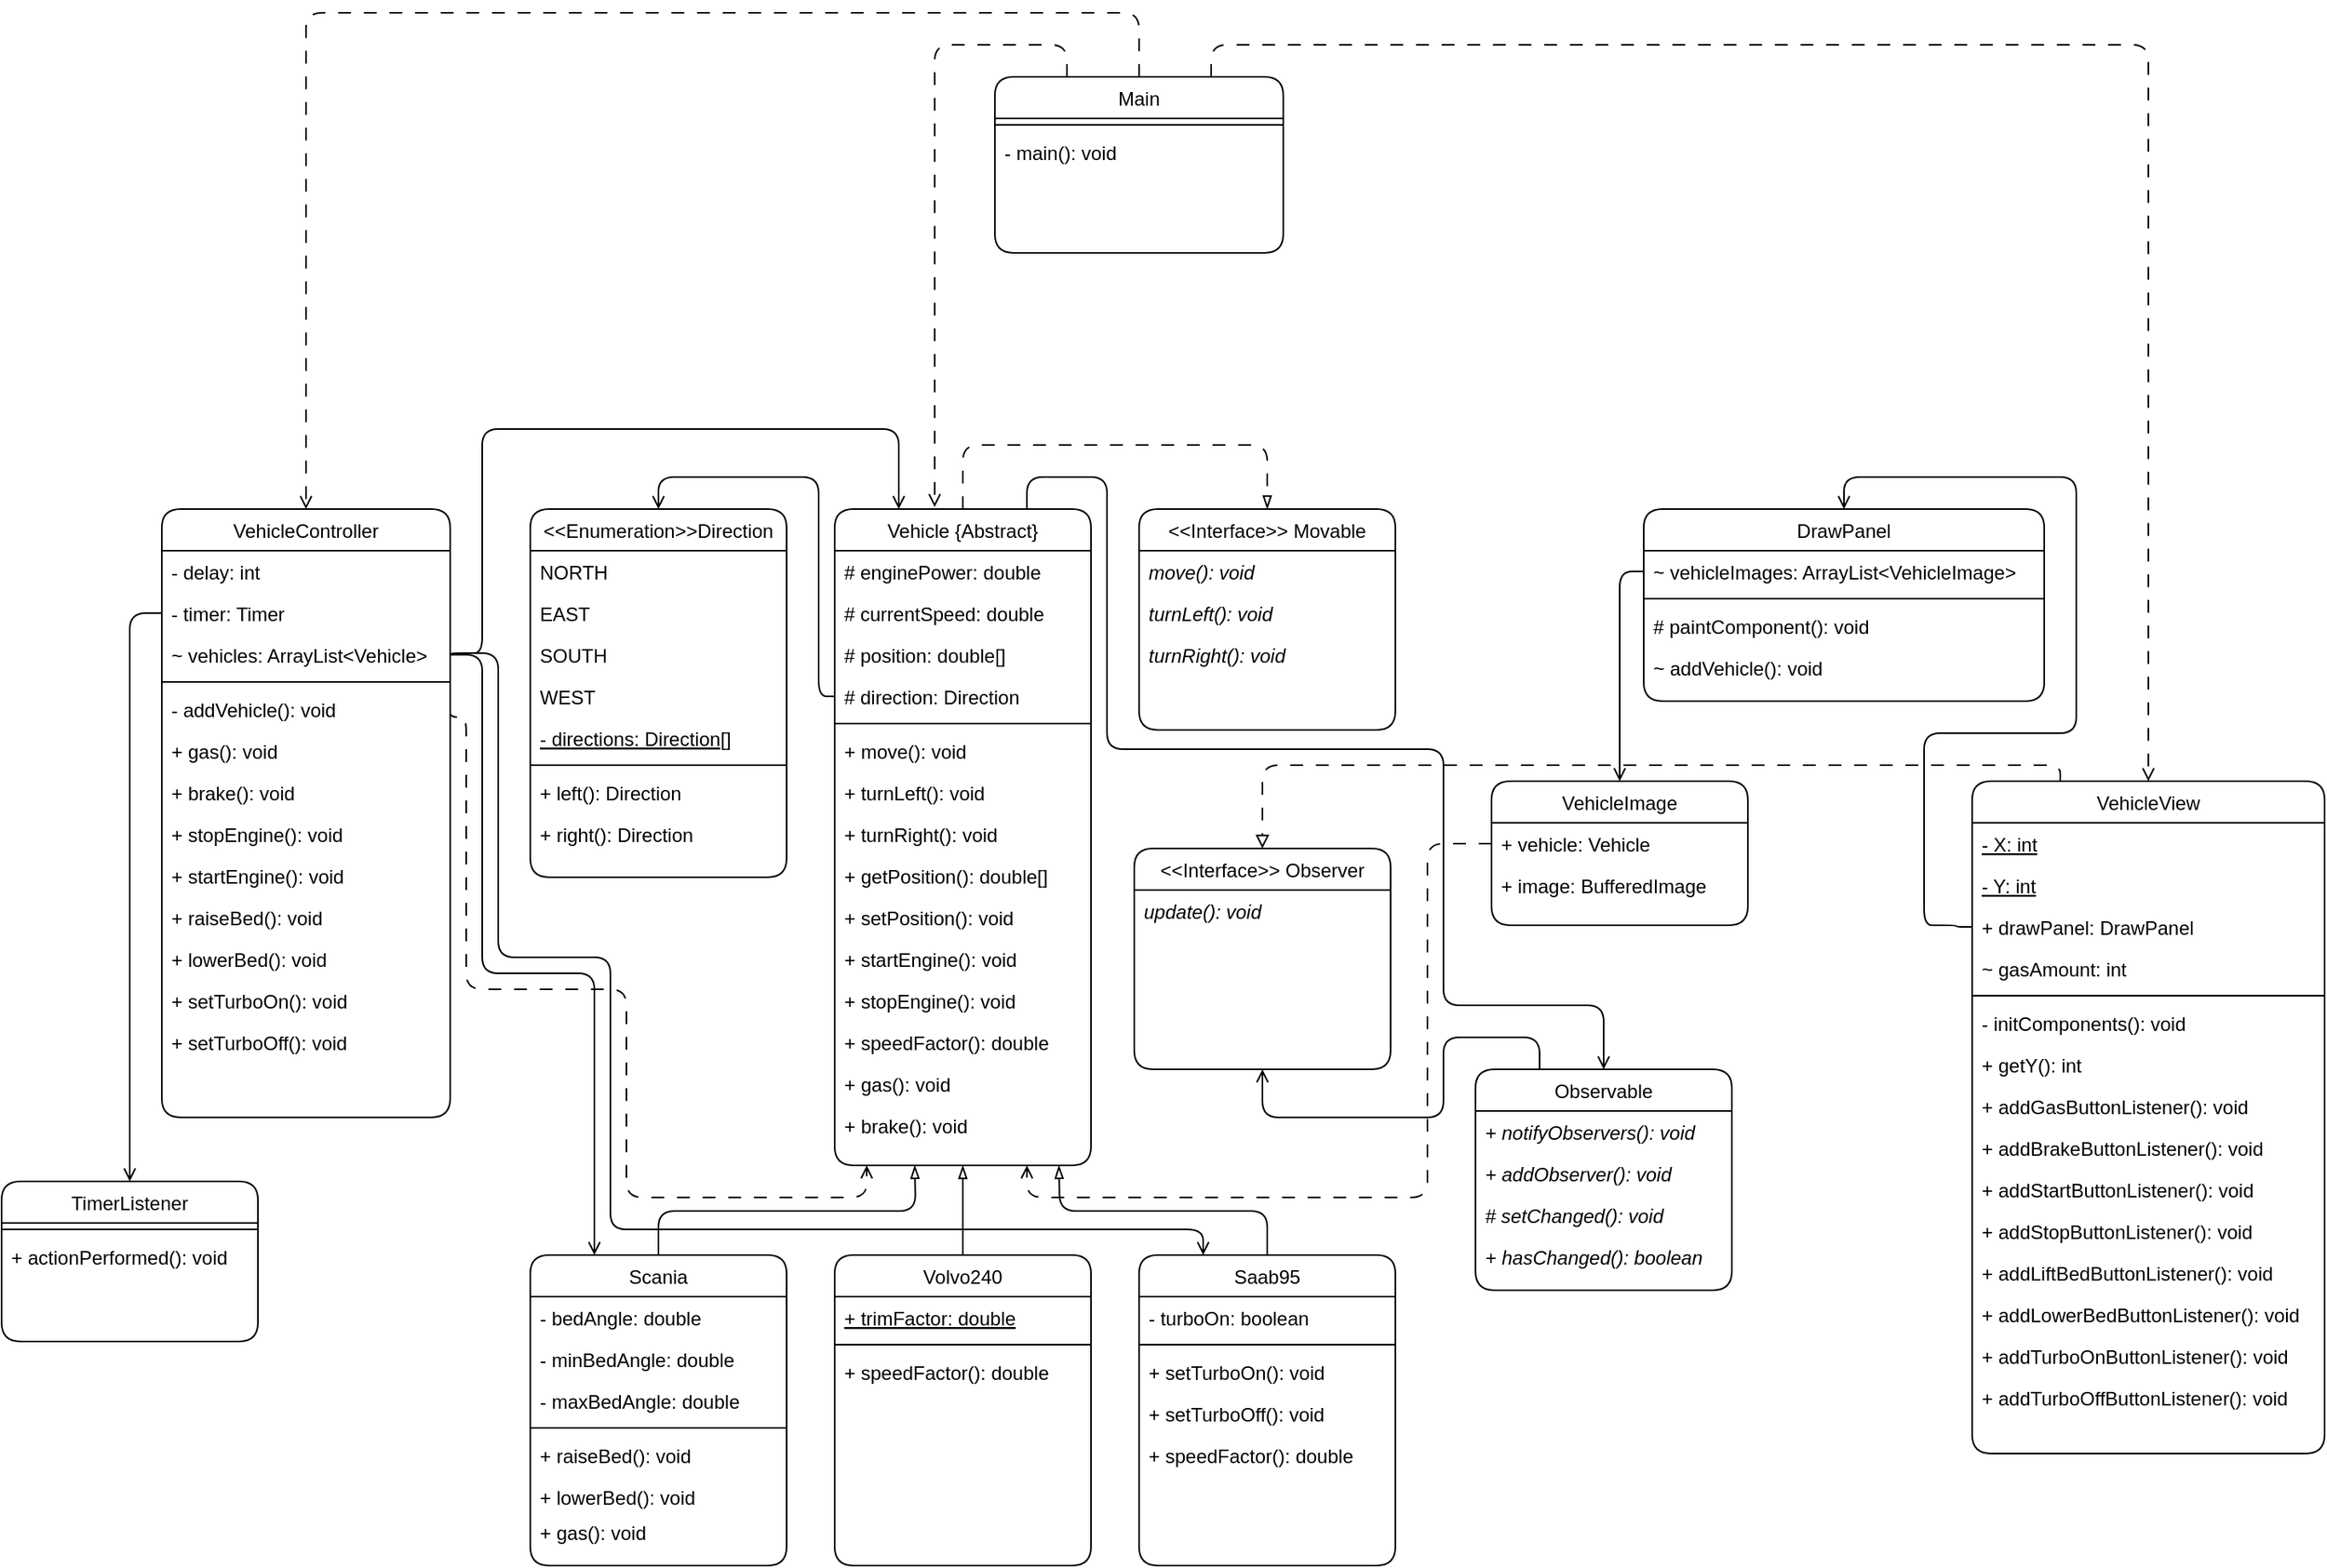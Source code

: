 <mxfile version="22.1.5" type="device">
  <diagram id="C5RBs43oDa-KdzZeNtuy" name="Page-1">
    <mxGraphModel dx="2261" dy="1941" grid="1" gridSize="10" guides="1" tooltips="1" connect="1" arrows="1" fold="1" page="1" pageScale="1" pageWidth="827" pageHeight="1169" math="0" shadow="0">
      <root>
        <mxCell id="WIyWlLk6GJQsqaUBKTNV-0" />
        <mxCell id="WIyWlLk6GJQsqaUBKTNV-1" parent="WIyWlLk6GJQsqaUBKTNV-0" />
        <mxCell id="zkfFHV4jXpPFQw0GAbJ--0" value="VehicleController" style="swimlane;fontStyle=0;align=center;verticalAlign=top;childLayout=stackLayout;horizontal=1;startSize=26;horizontalStack=0;resizeParent=1;resizeLast=0;collapsible=1;marginBottom=0;rounded=1;shadow=0;strokeWidth=1;" parent="WIyWlLk6GJQsqaUBKTNV-1" vertex="1">
          <mxGeometry x="60" y="50" width="180" height="380" as="geometry">
            <mxRectangle x="230" y="140" width="160" height="26" as="alternateBounds" />
          </mxGeometry>
        </mxCell>
        <mxCell id="zkfFHV4jXpPFQw0GAbJ--1" value="- delay: int" style="text;align=left;verticalAlign=top;spacingLeft=4;spacingRight=4;overflow=hidden;rotatable=0;points=[[0,0.5],[1,0.5]];portConstraint=eastwest;rounded=1;" parent="zkfFHV4jXpPFQw0GAbJ--0" vertex="1">
          <mxGeometry y="26" width="180" height="26" as="geometry" />
        </mxCell>
        <mxCell id="zkfFHV4jXpPFQw0GAbJ--2" value="- timer: Timer" style="text;align=left;verticalAlign=top;spacingLeft=4;spacingRight=4;overflow=hidden;rotatable=0;points=[[0,0.5],[1,0.5]];portConstraint=eastwest;rounded=1;shadow=0;html=0;" parent="zkfFHV4jXpPFQw0GAbJ--0" vertex="1">
          <mxGeometry y="52" width="180" height="26" as="geometry" />
        </mxCell>
        <mxCell id="zkfFHV4jXpPFQw0GAbJ--5" value="~ vehicles: ArrayList&lt;Vehicle&gt;" style="text;align=left;verticalAlign=top;spacingLeft=4;spacingRight=4;overflow=hidden;rotatable=0;points=[[0,0.5],[1,0.5]];portConstraint=eastwest;rounded=1;" parent="zkfFHV4jXpPFQw0GAbJ--0" vertex="1">
          <mxGeometry y="78" width="180" height="26" as="geometry" />
        </mxCell>
        <mxCell id="zkfFHV4jXpPFQw0GAbJ--4" value="" style="line;html=1;strokeWidth=1;align=left;verticalAlign=middle;spacingTop=-1;spacingLeft=3;spacingRight=3;rotatable=0;labelPosition=right;points=[];portConstraint=eastwest;rounded=1;" parent="zkfFHV4jXpPFQw0GAbJ--0" vertex="1">
          <mxGeometry y="104" width="180" height="8" as="geometry" />
        </mxCell>
        <mxCell id="K7RUj47zv616FprnL4MH-32" value="- addVehicle(): void" style="text;align=left;verticalAlign=top;spacingLeft=4;spacingRight=4;overflow=hidden;rotatable=0;points=[[0,0.5],[1,0.5]];portConstraint=eastwest;rounded=1;" parent="zkfFHV4jXpPFQw0GAbJ--0" vertex="1">
          <mxGeometry y="112" width="180" height="26" as="geometry" />
        </mxCell>
        <mxCell id="K7RUj47zv616FprnL4MH-34" value="+ gas(): void" style="text;align=left;verticalAlign=top;spacingLeft=4;spacingRight=4;overflow=hidden;rotatable=0;points=[[0,0.5],[1,0.5]];portConstraint=eastwest;rounded=1;" parent="zkfFHV4jXpPFQw0GAbJ--0" vertex="1">
          <mxGeometry y="138" width="180" height="26" as="geometry" />
        </mxCell>
        <mxCell id="K7RUj47zv616FprnL4MH-46" value="+ brake(): void" style="text;align=left;verticalAlign=top;spacingLeft=4;spacingRight=4;overflow=hidden;rotatable=0;points=[[0,0.5],[1,0.5]];portConstraint=eastwest;rounded=1;" parent="zkfFHV4jXpPFQw0GAbJ--0" vertex="1">
          <mxGeometry y="164" width="180" height="26" as="geometry" />
        </mxCell>
        <mxCell id="K7RUj47zv616FprnL4MH-47" value="+ stopEngine(): void" style="text;align=left;verticalAlign=top;spacingLeft=4;spacingRight=4;overflow=hidden;rotatable=0;points=[[0,0.5],[1,0.5]];portConstraint=eastwest;rounded=1;" parent="zkfFHV4jXpPFQw0GAbJ--0" vertex="1">
          <mxGeometry y="190" width="180" height="26" as="geometry" />
        </mxCell>
        <mxCell id="K7RUj47zv616FprnL4MH-48" value="+ startEngine(): void" style="text;align=left;verticalAlign=top;spacingLeft=4;spacingRight=4;overflow=hidden;rotatable=0;points=[[0,0.5],[1,0.5]];portConstraint=eastwest;rounded=1;" parent="zkfFHV4jXpPFQw0GAbJ--0" vertex="1">
          <mxGeometry y="216" width="180" height="26" as="geometry" />
        </mxCell>
        <mxCell id="K7RUj47zv616FprnL4MH-49" value="+ raiseBed(): void" style="text;align=left;verticalAlign=top;spacingLeft=4;spacingRight=4;overflow=hidden;rotatable=0;points=[[0,0.5],[1,0.5]];portConstraint=eastwest;rounded=1;" parent="zkfFHV4jXpPFQw0GAbJ--0" vertex="1">
          <mxGeometry y="242" width="180" height="26" as="geometry" />
        </mxCell>
        <mxCell id="K7RUj47zv616FprnL4MH-50" value="+ lowerBed(): void" style="text;align=left;verticalAlign=top;spacingLeft=4;spacingRight=4;overflow=hidden;rotatable=0;points=[[0,0.5],[1,0.5]];portConstraint=eastwest;rounded=1;" parent="zkfFHV4jXpPFQw0GAbJ--0" vertex="1">
          <mxGeometry y="268" width="180" height="26" as="geometry" />
        </mxCell>
        <mxCell id="K7RUj47zv616FprnL4MH-51" value="+ setTurboOn(): void" style="text;align=left;verticalAlign=top;spacingLeft=4;spacingRight=4;overflow=hidden;rotatable=0;points=[[0,0.5],[1,0.5]];portConstraint=eastwest;rounded=1;" parent="zkfFHV4jXpPFQw0GAbJ--0" vertex="1">
          <mxGeometry y="294" width="180" height="26" as="geometry" />
        </mxCell>
        <mxCell id="K7RUj47zv616FprnL4MH-52" value="+ setTurboOff(): void" style="text;align=left;verticalAlign=top;spacingLeft=4;spacingRight=4;overflow=hidden;rotatable=0;points=[[0,0.5],[1,0.5]];portConstraint=eastwest;rounded=1;" parent="zkfFHV4jXpPFQw0GAbJ--0" vertex="1">
          <mxGeometry y="320" width="180" height="26" as="geometry" />
        </mxCell>
        <mxCell id="K7RUj47zv616FprnL4MH-131" style="edgeStyle=orthogonalEdgeStyle;rounded=1;orthogonalLoop=1;jettySize=auto;html=1;exitX=0.5;exitY=0;exitDx=0;exitDy=0;endArrow=blockThin;endFill=0;" parent="WIyWlLk6GJQsqaUBKTNV-1" source="zkfFHV4jXpPFQw0GAbJ--6" edge="1">
          <mxGeometry relative="1" as="geometry">
            <mxPoint x="620" y="460" as="targetPoint" />
          </mxGeometry>
        </mxCell>
        <mxCell id="zkfFHV4jXpPFQw0GAbJ--6" value="Saab95" style="swimlane;fontStyle=0;align=center;verticalAlign=top;childLayout=stackLayout;horizontal=1;startSize=26;horizontalStack=0;resizeParent=1;resizeLast=0;collapsible=1;marginBottom=0;rounded=1;shadow=0;strokeWidth=1;" parent="WIyWlLk6GJQsqaUBKTNV-1" vertex="1">
          <mxGeometry x="670" y="516" width="160" height="194" as="geometry">
            <mxRectangle x="130" y="380" width="160" height="26" as="alternateBounds" />
          </mxGeometry>
        </mxCell>
        <mxCell id="zkfFHV4jXpPFQw0GAbJ--7" value="- turboOn: boolean" style="text;align=left;verticalAlign=top;spacingLeft=4;spacingRight=4;overflow=hidden;rotatable=0;points=[[0,0.5],[1,0.5]];portConstraint=eastwest;rounded=1;" parent="zkfFHV4jXpPFQw0GAbJ--6" vertex="1">
          <mxGeometry y="26" width="160" height="26" as="geometry" />
        </mxCell>
        <mxCell id="zkfFHV4jXpPFQw0GAbJ--9" value="" style="line;html=1;strokeWidth=1;align=left;verticalAlign=middle;spacingTop=-1;spacingLeft=3;spacingRight=3;rotatable=0;labelPosition=right;points=[];portConstraint=eastwest;rounded=1;" parent="zkfFHV4jXpPFQw0GAbJ--6" vertex="1">
          <mxGeometry y="52" width="160" height="8" as="geometry" />
        </mxCell>
        <mxCell id="K7RUj47zv616FprnL4MH-100" value="+ setTurboOn(): void" style="text;align=left;verticalAlign=top;spacingLeft=4;spacingRight=4;overflow=hidden;rotatable=0;points=[[0,0.5],[1,0.5]];portConstraint=eastwest;rounded=1;" parent="zkfFHV4jXpPFQw0GAbJ--6" vertex="1">
          <mxGeometry y="60" width="160" height="26" as="geometry" />
        </mxCell>
        <mxCell id="K7RUj47zv616FprnL4MH-101" value="+ setTurboOff(): void" style="text;align=left;verticalAlign=top;spacingLeft=4;spacingRight=4;overflow=hidden;rotatable=0;points=[[0,0.5],[1,0.5]];portConstraint=eastwest;rounded=1;" parent="zkfFHV4jXpPFQw0GAbJ--6" vertex="1">
          <mxGeometry y="86" width="160" height="26" as="geometry" />
        </mxCell>
        <mxCell id="K7RUj47zv616FprnL4MH-103" value="+ speedFactor(): double" style="text;align=left;verticalAlign=top;spacingLeft=4;spacingRight=4;overflow=hidden;rotatable=0;points=[[0,0.5],[1,0.5]];portConstraint=eastwest;rounded=1;" parent="zkfFHV4jXpPFQw0GAbJ--6" vertex="1">
          <mxGeometry y="112" width="160" height="26" as="geometry" />
        </mxCell>
        <mxCell id="um-QcEoOeRWgQ5Tjjj92-38" style="edgeStyle=orthogonalEdgeStyle;rounded=1;orthogonalLoop=1;jettySize=auto;html=1;exitX=0.25;exitY=0;exitDx=0;exitDy=0;entryX=0.5;entryY=0;entryDx=0;entryDy=0;endArrow=block;endFill=0;dashed=1;dashPattern=8 8;" parent="WIyWlLk6GJQsqaUBKTNV-1" source="zkfFHV4jXpPFQw0GAbJ--13" target="um-QcEoOeRWgQ5Tjjj92-31" edge="1">
          <mxGeometry relative="1" as="geometry">
            <Array as="points">
              <mxPoint x="747" y="210" />
            </Array>
          </mxGeometry>
        </mxCell>
        <mxCell id="zkfFHV4jXpPFQw0GAbJ--13" value="VehicleView" style="swimlane;fontStyle=0;align=center;verticalAlign=top;childLayout=stackLayout;horizontal=1;startSize=26;horizontalStack=0;resizeParent=1;resizeLast=0;collapsible=1;marginBottom=0;rounded=1;shadow=0;strokeWidth=1;" parent="WIyWlLk6GJQsqaUBKTNV-1" vertex="1">
          <mxGeometry x="1190" y="220" width="220" height="420" as="geometry">
            <mxRectangle x="340" y="380" width="170" height="26" as="alternateBounds" />
          </mxGeometry>
        </mxCell>
        <mxCell id="zkfFHV4jXpPFQw0GAbJ--14" value="- X: int" style="text;align=left;verticalAlign=top;spacingLeft=4;spacingRight=4;overflow=hidden;rotatable=0;points=[[0,0.5],[1,0.5]];portConstraint=eastwest;fontStyle=4;rounded=1;" parent="zkfFHV4jXpPFQw0GAbJ--13" vertex="1">
          <mxGeometry y="26" width="220" height="26" as="geometry" />
        </mxCell>
        <mxCell id="K7RUj47zv616FprnL4MH-107" value="- Y: int" style="text;align=left;verticalAlign=top;spacingLeft=4;spacingRight=4;overflow=hidden;rotatable=0;points=[[0,0.5],[1,0.5]];portConstraint=eastwest;fontStyle=4;rounded=1;" parent="zkfFHV4jXpPFQw0GAbJ--13" vertex="1">
          <mxGeometry y="52" width="220" height="26" as="geometry" />
        </mxCell>
        <mxCell id="K7RUj47zv616FprnL4MH-110" value="+ drawPanel: DrawPanel" style="text;align=left;verticalAlign=top;spacingLeft=4;spacingRight=4;overflow=hidden;rotatable=0;points=[[0,0.5],[1,0.5]];portConstraint=eastwest;fontStyle=0;rounded=1;" parent="zkfFHV4jXpPFQw0GAbJ--13" vertex="1">
          <mxGeometry y="78" width="220" height="26" as="geometry" />
        </mxCell>
        <mxCell id="K7RUj47zv616FprnL4MH-114" value="~ gasAmount: int" style="text;align=left;verticalAlign=top;spacingLeft=4;spacingRight=4;overflow=hidden;rotatable=0;points=[[0,0.5],[1,0.5]];portConstraint=eastwest;fontStyle=0;rounded=1;" parent="zkfFHV4jXpPFQw0GAbJ--13" vertex="1">
          <mxGeometry y="104" width="220" height="26" as="geometry" />
        </mxCell>
        <mxCell id="zkfFHV4jXpPFQw0GAbJ--15" value="" style="line;html=1;strokeWidth=1;align=left;verticalAlign=middle;spacingTop=-1;spacingLeft=3;spacingRight=3;rotatable=0;labelPosition=right;points=[];portConstraint=eastwest;rounded=1;" parent="zkfFHV4jXpPFQw0GAbJ--13" vertex="1">
          <mxGeometry y="130" width="220" height="8" as="geometry" />
        </mxCell>
        <mxCell id="K7RUj47zv616FprnL4MH-115" value="- initComponents(): void" style="text;align=left;verticalAlign=top;spacingLeft=4;spacingRight=4;overflow=hidden;rotatable=0;points=[[0,0.5],[1,0.5]];portConstraint=eastwest;fontStyle=0;rounded=1;" parent="zkfFHV4jXpPFQw0GAbJ--13" vertex="1">
          <mxGeometry y="138" width="220" height="26" as="geometry" />
        </mxCell>
        <mxCell id="K7RUj47zv616FprnL4MH-124" value="+ getY(): int" style="text;align=left;verticalAlign=top;spacingLeft=4;spacingRight=4;overflow=hidden;rotatable=0;points=[[0,0.5],[1,0.5]];portConstraint=eastwest;fontStyle=0;rounded=1;" parent="zkfFHV4jXpPFQw0GAbJ--13" vertex="1">
          <mxGeometry y="164" width="220" height="26" as="geometry" />
        </mxCell>
        <mxCell id="um-QcEoOeRWgQ5Tjjj92-18" value="+ addGasButtonListener(): void" style="text;align=left;verticalAlign=top;spacingLeft=4;spacingRight=4;overflow=hidden;rotatable=0;points=[[0,0.5],[1,0.5]];portConstraint=eastwest;fontStyle=0;rounded=1;" parent="zkfFHV4jXpPFQw0GAbJ--13" vertex="1">
          <mxGeometry y="190" width="220" height="26" as="geometry" />
        </mxCell>
        <mxCell id="um-QcEoOeRWgQ5Tjjj92-22" value="+ addBrakeButtonListener(): void" style="text;align=left;verticalAlign=top;spacingLeft=4;spacingRight=4;overflow=hidden;rotatable=0;points=[[0,0.5],[1,0.5]];portConstraint=eastwest;fontStyle=0;rounded=1;" parent="zkfFHV4jXpPFQw0GAbJ--13" vertex="1">
          <mxGeometry y="216" width="220" height="26" as="geometry" />
        </mxCell>
        <mxCell id="um-QcEoOeRWgQ5Tjjj92-21" value="+ addStartButtonListener(): void" style="text;align=left;verticalAlign=top;spacingLeft=4;spacingRight=4;overflow=hidden;rotatable=0;points=[[0,0.5],[1,0.5]];portConstraint=eastwest;fontStyle=0;rounded=1;" parent="zkfFHV4jXpPFQw0GAbJ--13" vertex="1">
          <mxGeometry y="242" width="220" height="26" as="geometry" />
        </mxCell>
        <mxCell id="um-QcEoOeRWgQ5Tjjj92-23" value="+ addStopButtonListener(): void" style="text;align=left;verticalAlign=top;spacingLeft=4;spacingRight=4;overflow=hidden;rotatable=0;points=[[0,0.5],[1,0.5]];portConstraint=eastwest;fontStyle=0;rounded=1;" parent="zkfFHV4jXpPFQw0GAbJ--13" vertex="1">
          <mxGeometry y="268" width="220" height="26" as="geometry" />
        </mxCell>
        <mxCell id="um-QcEoOeRWgQ5Tjjj92-24" value="+ addLiftBedButtonListener(): void" style="text;align=left;verticalAlign=top;spacingLeft=4;spacingRight=4;overflow=hidden;rotatable=0;points=[[0,0.5],[1,0.5]];portConstraint=eastwest;fontStyle=0;rounded=1;" parent="zkfFHV4jXpPFQw0GAbJ--13" vertex="1">
          <mxGeometry y="294" width="220" height="26" as="geometry" />
        </mxCell>
        <mxCell id="um-QcEoOeRWgQ5Tjjj92-25" value="+ addLowerBedButtonListener(): void" style="text;align=left;verticalAlign=top;spacingLeft=4;spacingRight=4;overflow=hidden;rotatable=0;points=[[0,0.5],[1,0.5]];portConstraint=eastwest;fontStyle=0;rounded=1;" parent="zkfFHV4jXpPFQw0GAbJ--13" vertex="1">
          <mxGeometry y="320" width="220" height="26" as="geometry" />
        </mxCell>
        <mxCell id="um-QcEoOeRWgQ5Tjjj92-26" value="+ addTurboOnButtonListener(): void" style="text;align=left;verticalAlign=top;spacingLeft=4;spacingRight=4;overflow=hidden;rotatable=0;points=[[0,0.5],[1,0.5]];portConstraint=eastwest;fontStyle=0;rounded=1;" parent="zkfFHV4jXpPFQw0GAbJ--13" vertex="1">
          <mxGeometry y="346" width="220" height="26" as="geometry" />
        </mxCell>
        <mxCell id="um-QcEoOeRWgQ5Tjjj92-27" value="+ addTurboOffButtonListener(): void" style="text;align=left;verticalAlign=top;spacingLeft=4;spacingRight=4;overflow=hidden;rotatable=0;points=[[0,0.5],[1,0.5]];portConstraint=eastwest;fontStyle=0;rounded=1;" parent="zkfFHV4jXpPFQw0GAbJ--13" vertex="1">
          <mxGeometry y="372" width="220" height="26" as="geometry" />
        </mxCell>
        <mxCell id="zkfFHV4jXpPFQw0GAbJ--17" value="DrawPanel" style="swimlane;fontStyle=0;align=center;verticalAlign=top;childLayout=stackLayout;horizontal=1;startSize=26;horizontalStack=0;resizeParent=1;resizeLast=0;collapsible=1;marginBottom=0;rounded=1;shadow=0;strokeWidth=1;" parent="WIyWlLk6GJQsqaUBKTNV-1" vertex="1">
          <mxGeometry x="985" y="50" width="250" height="120" as="geometry">
            <mxRectangle x="550" y="140" width="160" height="26" as="alternateBounds" />
          </mxGeometry>
        </mxCell>
        <mxCell id="zkfFHV4jXpPFQw0GAbJ--18" value="~ vehicleImages: ArrayList&lt;VehicleImage&gt;" style="text;align=left;verticalAlign=top;spacingLeft=4;spacingRight=4;overflow=hidden;rotatable=0;points=[[0,0.5],[1,0.5]];portConstraint=eastwest;rounded=1;" parent="zkfFHV4jXpPFQw0GAbJ--17" vertex="1">
          <mxGeometry y="26" width="250" height="26" as="geometry" />
        </mxCell>
        <mxCell id="zkfFHV4jXpPFQw0GAbJ--23" value="" style="line;html=1;strokeWidth=1;align=left;verticalAlign=middle;spacingTop=-1;spacingLeft=3;spacingRight=3;rotatable=0;labelPosition=right;points=[];portConstraint=eastwest;rounded=1;" parent="zkfFHV4jXpPFQw0GAbJ--17" vertex="1">
          <mxGeometry y="52" width="250" height="8" as="geometry" />
        </mxCell>
        <mxCell id="zkfFHV4jXpPFQw0GAbJ--24" value="# paintComponent(): void" style="text;align=left;verticalAlign=top;spacingLeft=4;spacingRight=4;overflow=hidden;rotatable=0;points=[[0,0.5],[1,0.5]];portConstraint=eastwest;rounded=1;" parent="zkfFHV4jXpPFQw0GAbJ--17" vertex="1">
          <mxGeometry y="60" width="250" height="26" as="geometry" />
        </mxCell>
        <mxCell id="K7RUj47zv616FprnL4MH-105" value="~ addVehicle(): void" style="text;align=left;verticalAlign=top;spacingLeft=4;spacingRight=4;overflow=hidden;rotatable=0;points=[[0,0.5],[1,0.5]];portConstraint=eastwest;rounded=1;" parent="zkfFHV4jXpPFQw0GAbJ--17" vertex="1">
          <mxGeometry y="86" width="250" height="26" as="geometry" />
        </mxCell>
        <mxCell id="K7RUj47zv616FprnL4MH-0" value="VehicleImage" style="swimlane;fontStyle=0;align=center;verticalAlign=top;childLayout=stackLayout;horizontal=1;startSize=26;horizontalStack=0;resizeParent=1;resizeLast=0;collapsible=1;marginBottom=0;rounded=1;shadow=0;strokeWidth=1;" parent="WIyWlLk6GJQsqaUBKTNV-1" vertex="1">
          <mxGeometry x="890" y="220" width="160" height="90" as="geometry">
            <mxRectangle x="130" y="380" width="160" height="26" as="alternateBounds" />
          </mxGeometry>
        </mxCell>
        <mxCell id="K7RUj47zv616FprnL4MH-1" value="+ vehicle: Vehicle" style="text;align=left;verticalAlign=top;spacingLeft=4;spacingRight=4;overflow=hidden;rotatable=0;points=[[0,0.5],[1,0.5]];portConstraint=eastwest;rounded=1;" parent="K7RUj47zv616FprnL4MH-0" vertex="1">
          <mxGeometry y="26" width="160" height="26" as="geometry" />
        </mxCell>
        <mxCell id="K7RUj47zv616FprnL4MH-2" value="+ image: BufferedImage" style="text;align=left;verticalAlign=top;spacingLeft=4;spacingRight=4;overflow=hidden;rotatable=0;points=[[0,0.5],[1,0.5]];portConstraint=eastwest;rounded=1;shadow=0;html=0;" parent="K7RUj47zv616FprnL4MH-0" vertex="1">
          <mxGeometry y="52" width="160" height="26" as="geometry" />
        </mxCell>
        <mxCell id="K7RUj47zv616FprnL4MH-130" style="edgeStyle=orthogonalEdgeStyle;rounded=1;orthogonalLoop=1;jettySize=auto;html=1;exitX=0.5;exitY=0;exitDx=0;exitDy=0;endArrow=blockThin;endFill=0;" parent="WIyWlLk6GJQsqaUBKTNV-1" source="K7RUj47zv616FprnL4MH-6" edge="1">
          <mxGeometry relative="1" as="geometry">
            <mxPoint x="530" y="460" as="targetPoint" />
          </mxGeometry>
        </mxCell>
        <mxCell id="K7RUj47zv616FprnL4MH-6" value="Scania" style="swimlane;fontStyle=0;align=center;verticalAlign=top;childLayout=stackLayout;horizontal=1;startSize=26;horizontalStack=0;resizeParent=1;resizeLast=0;collapsible=1;marginBottom=0;rounded=1;shadow=0;strokeWidth=1;" parent="WIyWlLk6GJQsqaUBKTNV-1" vertex="1">
          <mxGeometry x="290" y="516" width="160" height="194" as="geometry">
            <mxRectangle x="130" y="380" width="160" height="26" as="alternateBounds" />
          </mxGeometry>
        </mxCell>
        <mxCell id="K7RUj47zv616FprnL4MH-8" value="- bedAngle: double" style="text;align=left;verticalAlign=top;spacingLeft=4;spacingRight=4;overflow=hidden;rotatable=0;points=[[0,0.5],[1,0.5]];portConstraint=eastwest;rounded=1;shadow=0;html=0;" parent="K7RUj47zv616FprnL4MH-6" vertex="1">
          <mxGeometry y="26" width="160" height="26" as="geometry" />
        </mxCell>
        <mxCell id="K7RUj47zv616FprnL4MH-94" value="- minBedAngle: double" style="text;align=left;verticalAlign=top;spacingLeft=4;spacingRight=4;overflow=hidden;rotatable=0;points=[[0,0.5],[1,0.5]];portConstraint=eastwest;rounded=1;shadow=0;html=0;" parent="K7RUj47zv616FprnL4MH-6" vertex="1">
          <mxGeometry y="52" width="160" height="26" as="geometry" />
        </mxCell>
        <mxCell id="K7RUj47zv616FprnL4MH-95" value="- maxBedAngle: double" style="text;align=left;verticalAlign=top;spacingLeft=4;spacingRight=4;overflow=hidden;rotatable=0;points=[[0,0.5],[1,0.5]];portConstraint=eastwest;rounded=1;shadow=0;html=0;" parent="K7RUj47zv616FprnL4MH-6" vertex="1">
          <mxGeometry y="78" width="160" height="26" as="geometry" />
        </mxCell>
        <mxCell id="K7RUj47zv616FprnL4MH-9" value="" style="line;html=1;strokeWidth=1;align=left;verticalAlign=middle;spacingTop=-1;spacingLeft=3;spacingRight=3;rotatable=0;labelPosition=right;points=[];portConstraint=eastwest;rounded=1;" parent="K7RUj47zv616FprnL4MH-6" vertex="1">
          <mxGeometry y="104" width="160" height="8" as="geometry" />
        </mxCell>
        <mxCell id="K7RUj47zv616FprnL4MH-11" value="+ raiseBed(): void" style="text;align=left;verticalAlign=top;spacingLeft=4;spacingRight=4;overflow=hidden;rotatable=0;points=[[0,0.5],[1,0.5]];portConstraint=eastwest;rounded=1;" parent="K7RUj47zv616FprnL4MH-6" vertex="1">
          <mxGeometry y="112" width="160" height="26" as="geometry" />
        </mxCell>
        <mxCell id="K7RUj47zv616FprnL4MH-96" value="+ lowerBed(): void" style="text;align=left;verticalAlign=top;spacingLeft=4;spacingRight=4;overflow=hidden;rotatable=0;points=[[0,0.5],[1,0.5]];portConstraint=eastwest;rounded=1;" parent="K7RUj47zv616FprnL4MH-6" vertex="1">
          <mxGeometry y="138" width="160" height="22" as="geometry" />
        </mxCell>
        <mxCell id="K7RUj47zv616FprnL4MH-97" value="+ gas(): void" style="text;align=left;verticalAlign=top;spacingLeft=4;spacingRight=4;overflow=hidden;rotatable=0;points=[[0,0.5],[1,0.5]];portConstraint=eastwest;rounded=1;" parent="K7RUj47zv616FprnL4MH-6" vertex="1">
          <mxGeometry y="160" width="160" height="26" as="geometry" />
        </mxCell>
        <mxCell id="K7RUj47zv616FprnL4MH-129" style="edgeStyle=orthogonalEdgeStyle;rounded=1;orthogonalLoop=1;jettySize=auto;html=1;exitX=0.5;exitY=0;exitDx=0;exitDy=0;entryX=0.5;entryY=1;entryDx=0;entryDy=0;endArrow=blockThin;endFill=0;" parent="WIyWlLk6GJQsqaUBKTNV-1" source="K7RUj47zv616FprnL4MH-12" target="K7RUj47zv616FprnL4MH-24" edge="1">
          <mxGeometry relative="1" as="geometry" />
        </mxCell>
        <mxCell id="K7RUj47zv616FprnL4MH-12" value="Volvo240" style="swimlane;fontStyle=0;align=center;verticalAlign=top;childLayout=stackLayout;horizontal=1;startSize=26;horizontalStack=0;resizeParent=1;resizeLast=0;collapsible=1;marginBottom=0;rounded=1;shadow=0;strokeWidth=1;" parent="WIyWlLk6GJQsqaUBKTNV-1" vertex="1">
          <mxGeometry x="480" y="516" width="160" height="194" as="geometry">
            <mxRectangle x="130" y="380" width="160" height="26" as="alternateBounds" />
          </mxGeometry>
        </mxCell>
        <mxCell id="K7RUj47zv616FprnL4MH-14" value="+ trimFactor: double" style="text;align=left;verticalAlign=top;spacingLeft=4;spacingRight=4;overflow=hidden;rotatable=0;points=[[0,0.5],[1,0.5]];portConstraint=eastwest;rounded=1;shadow=0;html=0;fontStyle=4;" parent="K7RUj47zv616FprnL4MH-12" vertex="1">
          <mxGeometry y="26" width="160" height="26" as="geometry" />
        </mxCell>
        <mxCell id="K7RUj47zv616FprnL4MH-15" value="" style="line;html=1;strokeWidth=1;align=left;verticalAlign=middle;spacingTop=-1;spacingLeft=3;spacingRight=3;rotatable=0;labelPosition=right;points=[];portConstraint=eastwest;rounded=1;" parent="K7RUj47zv616FprnL4MH-12" vertex="1">
          <mxGeometry y="52" width="160" height="8" as="geometry" />
        </mxCell>
        <mxCell id="K7RUj47zv616FprnL4MH-17" value="+ speedFactor(): double" style="text;align=left;verticalAlign=top;spacingLeft=4;spacingRight=4;overflow=hidden;rotatable=0;points=[[0,0.5],[1,0.5]];portConstraint=eastwest;rounded=1;" parent="K7RUj47zv616FprnL4MH-12" vertex="1">
          <mxGeometry y="60" width="160" height="26" as="geometry" />
        </mxCell>
        <mxCell id="K7RUj47zv616FprnL4MH-18" value="&lt;&lt;Interface&gt;&gt; Movable" style="swimlane;fontStyle=0;align=center;verticalAlign=top;childLayout=stackLayout;horizontal=1;startSize=26;horizontalStack=0;resizeParent=1;resizeLast=0;collapsible=1;marginBottom=0;rounded=1;shadow=0;strokeWidth=1;" parent="WIyWlLk6GJQsqaUBKTNV-1" vertex="1">
          <mxGeometry x="670" y="50" width="160" height="138" as="geometry">
            <mxRectangle x="130" y="380" width="160" height="26" as="alternateBounds" />
          </mxGeometry>
        </mxCell>
        <mxCell id="K7RUj47zv616FprnL4MH-56" value="move(): void" style="text;align=left;verticalAlign=top;spacingLeft=4;spacingRight=4;overflow=hidden;rotatable=0;points=[[0,0.5],[1,0.5]];portConstraint=eastwest;fontStyle=2;rounded=1;" parent="K7RUj47zv616FprnL4MH-18" vertex="1">
          <mxGeometry y="26" width="160" height="26" as="geometry" />
        </mxCell>
        <mxCell id="K7RUj47zv616FprnL4MH-57" value="turnLeft(): void" style="text;align=left;verticalAlign=top;spacingLeft=4;spacingRight=4;overflow=hidden;rotatable=0;points=[[0,0.5],[1,0.5]];portConstraint=eastwest;fontStyle=2;rounded=1;" parent="K7RUj47zv616FprnL4MH-18" vertex="1">
          <mxGeometry y="52" width="160" height="26" as="geometry" />
        </mxCell>
        <mxCell id="K7RUj47zv616FprnL4MH-58" value="turnRight(): void" style="text;align=left;verticalAlign=top;spacingLeft=4;spacingRight=4;overflow=hidden;rotatable=0;points=[[0,0.5],[1,0.5]];portConstraint=eastwest;fontStyle=2;rounded=1;" parent="K7RUj47zv616FprnL4MH-18" vertex="1">
          <mxGeometry y="78" width="160" height="26" as="geometry" />
        </mxCell>
        <mxCell id="K7RUj47zv616FprnL4MH-137" style="edgeStyle=orthogonalEdgeStyle;rounded=1;orthogonalLoop=1;jettySize=auto;html=1;exitX=0.5;exitY=0;exitDx=0;exitDy=0;entryX=0.5;entryY=0;entryDx=0;entryDy=0;dashed=1;dashPattern=8 8;endArrow=blockThin;endFill=0;" parent="WIyWlLk6GJQsqaUBKTNV-1" source="K7RUj47zv616FprnL4MH-24" target="K7RUj47zv616FprnL4MH-18" edge="1">
          <mxGeometry relative="1" as="geometry">
            <Array as="points">
              <mxPoint x="560" y="10" />
              <mxPoint x="750" y="10" />
            </Array>
          </mxGeometry>
        </mxCell>
        <mxCell id="um-QcEoOeRWgQ5Tjjj92-35" style="edgeStyle=orthogonalEdgeStyle;rounded=1;orthogonalLoop=1;jettySize=auto;html=1;exitX=0.75;exitY=0;exitDx=0;exitDy=0;entryX=0.5;entryY=0;entryDx=0;entryDy=0;endArrow=open;endFill=0;" parent="WIyWlLk6GJQsqaUBKTNV-1" source="K7RUj47zv616FprnL4MH-24" target="um-QcEoOeRWgQ5Tjjj92-36" edge="1">
          <mxGeometry relative="1" as="geometry">
            <Array as="points">
              <mxPoint x="600" y="30" />
              <mxPoint x="650" y="30" />
              <mxPoint x="650" y="200" />
              <mxPoint x="860" y="200" />
              <mxPoint x="860" y="360" />
              <mxPoint x="960" y="360" />
            </Array>
          </mxGeometry>
        </mxCell>
        <mxCell id="K7RUj47zv616FprnL4MH-24" value="Vehicle {Abstract}" style="swimlane;fontStyle=0;align=center;verticalAlign=top;childLayout=stackLayout;horizontal=1;startSize=26;horizontalStack=0;resizeParent=1;resizeLast=0;collapsible=1;marginBottom=0;rounded=1;shadow=0;strokeWidth=1;" parent="WIyWlLk6GJQsqaUBKTNV-1" vertex="1">
          <mxGeometry x="480" y="50" width="160" height="410" as="geometry">
            <mxRectangle x="130" y="380" width="160" height="26" as="alternateBounds" />
          </mxGeometry>
        </mxCell>
        <mxCell id="K7RUj47zv616FprnL4MH-26" value="# enginePower: double" style="text;align=left;verticalAlign=top;spacingLeft=4;spacingRight=4;overflow=hidden;rotatable=0;points=[[0,0.5],[1,0.5]];portConstraint=eastwest;rounded=1;shadow=0;html=0;" parent="K7RUj47zv616FprnL4MH-24" vertex="1">
          <mxGeometry y="26" width="160" height="26" as="geometry" />
        </mxCell>
        <mxCell id="K7RUj47zv616FprnL4MH-63" value="# currentSpeed: double" style="text;align=left;verticalAlign=top;spacingLeft=4;spacingRight=4;overflow=hidden;rotatable=0;points=[[0,0.5],[1,0.5]];portConstraint=eastwest;rounded=1;shadow=0;html=0;" parent="K7RUj47zv616FprnL4MH-24" vertex="1">
          <mxGeometry y="52" width="160" height="26" as="geometry" />
        </mxCell>
        <mxCell id="K7RUj47zv616FprnL4MH-66" value="# position: double[]" style="text;align=left;verticalAlign=top;spacingLeft=4;spacingRight=4;overflow=hidden;rotatable=0;points=[[0,0.5],[1,0.5]];portConstraint=eastwest;rounded=1;shadow=0;html=0;" parent="K7RUj47zv616FprnL4MH-24" vertex="1">
          <mxGeometry y="78" width="160" height="26" as="geometry" />
        </mxCell>
        <mxCell id="K7RUj47zv616FprnL4MH-67" value="# direction: Direction" style="text;align=left;verticalAlign=top;spacingLeft=4;spacingRight=4;overflow=hidden;rotatable=0;points=[[0,0.5],[1,0.5]];portConstraint=eastwest;rounded=1;shadow=0;html=0;" parent="K7RUj47zv616FprnL4MH-24" vertex="1">
          <mxGeometry y="104" width="160" height="26" as="geometry" />
        </mxCell>
        <mxCell id="K7RUj47zv616FprnL4MH-27" value="" style="line;html=1;strokeWidth=1;align=left;verticalAlign=middle;spacingTop=-1;spacingLeft=3;spacingRight=3;rotatable=0;labelPosition=right;points=[];portConstraint=eastwest;rounded=1;" parent="K7RUj47zv616FprnL4MH-24" vertex="1">
          <mxGeometry y="130" width="160" height="8" as="geometry" />
        </mxCell>
        <mxCell id="K7RUj47zv616FprnL4MH-82" value="+ move(): void" style="text;align=left;verticalAlign=top;spacingLeft=4;spacingRight=4;overflow=hidden;rotatable=0;points=[[0,0.5],[1,0.5]];portConstraint=eastwest;rounded=1;shadow=0;html=0;" parent="K7RUj47zv616FprnL4MH-24" vertex="1">
          <mxGeometry y="138" width="160" height="26" as="geometry" />
        </mxCell>
        <mxCell id="K7RUj47zv616FprnL4MH-84" value="+ turnLeft(): void" style="text;align=left;verticalAlign=top;spacingLeft=4;spacingRight=4;overflow=hidden;rotatable=0;points=[[0,0.5],[1,0.5]];portConstraint=eastwest;rounded=1;shadow=0;html=0;" parent="K7RUj47zv616FprnL4MH-24" vertex="1">
          <mxGeometry y="164" width="160" height="26" as="geometry" />
        </mxCell>
        <mxCell id="K7RUj47zv616FprnL4MH-85" value="+ turnRight(): void" style="text;align=left;verticalAlign=top;spacingLeft=4;spacingRight=4;overflow=hidden;rotatable=0;points=[[0,0.5],[1,0.5]];portConstraint=eastwest;rounded=1;shadow=0;html=0;" parent="K7RUj47zv616FprnL4MH-24" vertex="1">
          <mxGeometry y="190" width="160" height="26" as="geometry" />
        </mxCell>
        <mxCell id="K7RUj47zv616FprnL4MH-86" value="+ getPosition(): double[]" style="text;align=left;verticalAlign=top;spacingLeft=4;spacingRight=4;overflow=hidden;rotatable=0;points=[[0,0.5],[1,0.5]];portConstraint=eastwest;rounded=1;shadow=0;html=0;" parent="K7RUj47zv616FprnL4MH-24" vertex="1">
          <mxGeometry y="216" width="160" height="26" as="geometry" />
        </mxCell>
        <mxCell id="K7RUj47zv616FprnL4MH-87" value="+ setPosition(): void" style="text;align=left;verticalAlign=top;spacingLeft=4;spacingRight=4;overflow=hidden;rotatable=0;points=[[0,0.5],[1,0.5]];portConstraint=eastwest;rounded=1;shadow=0;html=0;" parent="K7RUj47zv616FprnL4MH-24" vertex="1">
          <mxGeometry y="242" width="160" height="26" as="geometry" />
        </mxCell>
        <mxCell id="K7RUj47zv616FprnL4MH-88" value="+ startEngine(): void" style="text;align=left;verticalAlign=top;spacingLeft=4;spacingRight=4;overflow=hidden;rotatable=0;points=[[0,0.5],[1,0.5]];portConstraint=eastwest;rounded=1;shadow=0;html=0;" parent="K7RUj47zv616FprnL4MH-24" vertex="1">
          <mxGeometry y="268" width="160" height="26" as="geometry" />
        </mxCell>
        <mxCell id="K7RUj47zv616FprnL4MH-89" value="+ stopEngine(): void" style="text;align=left;verticalAlign=top;spacingLeft=4;spacingRight=4;overflow=hidden;rotatable=0;points=[[0,0.5],[1,0.5]];portConstraint=eastwest;rounded=1;shadow=0;html=0;" parent="K7RUj47zv616FprnL4MH-24" vertex="1">
          <mxGeometry y="294" width="160" height="26" as="geometry" />
        </mxCell>
        <mxCell id="K7RUj47zv616FprnL4MH-90" value="+ speedFactor(): double" style="text;align=left;verticalAlign=top;spacingLeft=4;spacingRight=4;overflow=hidden;rotatable=0;points=[[0,0.5],[1,0.5]];portConstraint=eastwest;rounded=1;shadow=0;html=0;" parent="K7RUj47zv616FprnL4MH-24" vertex="1">
          <mxGeometry y="320" width="160" height="26" as="geometry" />
        </mxCell>
        <mxCell id="K7RUj47zv616FprnL4MH-91" value="+ gas(): void" style="text;align=left;verticalAlign=top;spacingLeft=4;spacingRight=4;overflow=hidden;rotatable=0;points=[[0,0.5],[1,0.5]];portConstraint=eastwest;rounded=1;shadow=0;html=0;" parent="K7RUj47zv616FprnL4MH-24" vertex="1">
          <mxGeometry y="346" width="160" height="26" as="geometry" />
        </mxCell>
        <mxCell id="K7RUj47zv616FprnL4MH-92" value="+ brake(): void" style="text;align=left;verticalAlign=top;spacingLeft=4;spacingRight=4;overflow=hidden;rotatable=0;points=[[0,0.5],[1,0.5]];portConstraint=eastwest;rounded=1;shadow=0;html=0;" parent="K7RUj47zv616FprnL4MH-24" vertex="1">
          <mxGeometry y="372" width="160" height="26" as="geometry" />
        </mxCell>
        <mxCell id="K7RUj47zv616FprnL4MH-43" value="TimerListener" style="swimlane;fontStyle=0;align=center;verticalAlign=top;childLayout=stackLayout;horizontal=1;startSize=26;horizontalStack=0;resizeParent=1;resizeLast=0;collapsible=1;marginBottom=0;rounded=1;shadow=0;strokeWidth=1;" parent="WIyWlLk6GJQsqaUBKTNV-1" vertex="1">
          <mxGeometry x="-40" y="470" width="160" height="100" as="geometry">
            <mxRectangle x="230" y="140" width="160" height="26" as="alternateBounds" />
          </mxGeometry>
        </mxCell>
        <mxCell id="K7RUj47zv616FprnL4MH-44" value="" style="line;html=1;strokeWidth=1;align=left;verticalAlign=middle;spacingTop=-1;spacingLeft=3;spacingRight=3;rotatable=0;labelPosition=right;points=[];portConstraint=eastwest;rounded=1;" parent="K7RUj47zv616FprnL4MH-43" vertex="1">
          <mxGeometry y="26" width="160" height="8" as="geometry" />
        </mxCell>
        <mxCell id="K7RUj47zv616FprnL4MH-45" value="+ actionPerformed(): void" style="text;align=left;verticalAlign=top;spacingLeft=4;spacingRight=4;overflow=hidden;rotatable=0;points=[[0,0.5],[1,0.5]];portConstraint=eastwest;rounded=1;" parent="K7RUj47zv616FprnL4MH-43" vertex="1">
          <mxGeometry y="34" width="160" height="26" as="geometry" />
        </mxCell>
        <mxCell id="K7RUj47zv616FprnL4MH-68" value="&lt;&lt;Enumeration&gt;&gt;Direction" style="swimlane;fontStyle=0;align=center;verticalAlign=top;childLayout=stackLayout;horizontal=1;startSize=26;horizontalStack=0;resizeParent=1;resizeLast=0;collapsible=1;marginBottom=0;rounded=1;shadow=0;strokeWidth=1;" parent="WIyWlLk6GJQsqaUBKTNV-1" vertex="1">
          <mxGeometry x="290" y="50" width="160" height="230" as="geometry">
            <mxRectangle x="130" y="380" width="160" height="26" as="alternateBounds" />
          </mxGeometry>
        </mxCell>
        <mxCell id="K7RUj47zv616FprnL4MH-69" value="NORTH" style="text;align=left;verticalAlign=top;spacingLeft=4;spacingRight=4;overflow=hidden;rotatable=0;points=[[0,0.5],[1,0.5]];portConstraint=eastwest;rounded=1;" parent="K7RUj47zv616FprnL4MH-68" vertex="1">
          <mxGeometry y="26" width="160" height="26" as="geometry" />
        </mxCell>
        <mxCell id="K7RUj47zv616FprnL4MH-70" value="EAST" style="text;align=left;verticalAlign=top;spacingLeft=4;spacingRight=4;overflow=hidden;rotatable=0;points=[[0,0.5],[1,0.5]];portConstraint=eastwest;rounded=1;shadow=0;html=0;" parent="K7RUj47zv616FprnL4MH-68" vertex="1">
          <mxGeometry y="52" width="160" height="26" as="geometry" />
        </mxCell>
        <mxCell id="K7RUj47zv616FprnL4MH-71" value="SOUTH" style="text;align=left;verticalAlign=top;spacingLeft=4;spacingRight=4;overflow=hidden;rotatable=0;points=[[0,0.5],[1,0.5]];portConstraint=eastwest;rounded=1;shadow=0;html=0;" parent="K7RUj47zv616FprnL4MH-68" vertex="1">
          <mxGeometry y="78" width="160" height="26" as="geometry" />
        </mxCell>
        <mxCell id="K7RUj47zv616FprnL4MH-77" value="WEST" style="text;align=left;verticalAlign=top;spacingLeft=4;spacingRight=4;overflow=hidden;rotatable=0;points=[[0,0.5],[1,0.5]];portConstraint=eastwest;rounded=1;shadow=0;html=0;" parent="K7RUj47zv616FprnL4MH-68" vertex="1">
          <mxGeometry y="104" width="160" height="26" as="geometry" />
        </mxCell>
        <mxCell id="K7RUj47zv616FprnL4MH-81" value="- directions: Direction[]" style="text;align=left;verticalAlign=top;spacingLeft=4;spacingRight=4;overflow=hidden;rotatable=0;points=[[0,0.5],[1,0.5]];portConstraint=eastwest;rounded=1;shadow=0;html=0;fontStyle=4;" parent="K7RUj47zv616FprnL4MH-68" vertex="1">
          <mxGeometry y="130" width="160" height="26" as="geometry" />
        </mxCell>
        <mxCell id="K7RUj47zv616FprnL4MH-76" value="" style="line;html=1;strokeWidth=1;align=left;verticalAlign=middle;spacingTop=-1;spacingLeft=3;spacingRight=3;rotatable=0;labelPosition=right;points=[];portConstraint=eastwest;rounded=1;" parent="K7RUj47zv616FprnL4MH-68" vertex="1">
          <mxGeometry y="156" width="160" height="8" as="geometry" />
        </mxCell>
        <mxCell id="K7RUj47zv616FprnL4MH-79" value="+ left(): Direction" style="text;align=left;verticalAlign=top;spacingLeft=4;spacingRight=4;overflow=hidden;rotatable=0;points=[[0,0.5],[1,0.5]];portConstraint=eastwest;rounded=1;shadow=0;html=0;" parent="K7RUj47zv616FprnL4MH-68" vertex="1">
          <mxGeometry y="164" width="160" height="26" as="geometry" />
        </mxCell>
        <mxCell id="K7RUj47zv616FprnL4MH-106" value="+ right(): Direction" style="text;align=left;verticalAlign=top;spacingLeft=4;spacingRight=4;overflow=hidden;rotatable=0;points=[[0,0.5],[1,0.5]];portConstraint=eastwest;rounded=1;shadow=0;html=0;" parent="K7RUj47zv616FprnL4MH-68" vertex="1">
          <mxGeometry y="190" width="160" height="26" as="geometry" />
        </mxCell>
        <mxCell id="K7RUj47zv616FprnL4MH-132" style="edgeStyle=orthogonalEdgeStyle;rounded=1;orthogonalLoop=1;jettySize=auto;html=1;exitX=0;exitY=0.5;exitDx=0;exitDy=0;entryX=0.5;entryY=0;entryDx=0;entryDy=0;endArrow=open;endFill=0;jumpStyle=none;jumpSize=11;" parent="WIyWlLk6GJQsqaUBKTNV-1" source="K7RUj47zv616FprnL4MH-67" target="K7RUj47zv616FprnL4MH-68" edge="1">
          <mxGeometry relative="1" as="geometry">
            <Array as="points">
              <mxPoint x="470" y="167" />
              <mxPoint x="470" y="30" />
              <mxPoint x="370" y="30" />
            </Array>
          </mxGeometry>
        </mxCell>
        <mxCell id="K7RUj47zv616FprnL4MH-133" style="edgeStyle=orthogonalEdgeStyle;rounded=1;orthogonalLoop=1;jettySize=auto;html=1;exitX=0;exitY=0.5;exitDx=0;exitDy=0;entryX=0.5;entryY=0;entryDx=0;entryDy=0;endArrow=open;endFill=0;" parent="WIyWlLk6GJQsqaUBKTNV-1" source="zkfFHV4jXpPFQw0GAbJ--2" target="K7RUj47zv616FprnL4MH-43" edge="1">
          <mxGeometry relative="1" as="geometry">
            <Array as="points">
              <mxPoint x="40" y="115" />
            </Array>
          </mxGeometry>
        </mxCell>
        <mxCell id="K7RUj47zv616FprnL4MH-138" style="edgeStyle=orthogonalEdgeStyle;rounded=1;orthogonalLoop=1;jettySize=auto;html=1;exitX=0;exitY=0.5;exitDx=0;exitDy=0;entryX=0.5;entryY=0;entryDx=0;entryDy=0;endArrow=open;endFill=0;" parent="WIyWlLk6GJQsqaUBKTNV-1" source="zkfFHV4jXpPFQw0GAbJ--18" target="K7RUj47zv616FprnL4MH-0" edge="1">
          <mxGeometry relative="1" as="geometry">
            <Array as="points">
              <mxPoint x="970" y="89" />
            </Array>
          </mxGeometry>
        </mxCell>
        <mxCell id="K7RUj47zv616FprnL4MH-139" style="edgeStyle=orthogonalEdgeStyle;rounded=1;orthogonalLoop=1;jettySize=auto;html=1;exitX=0;exitY=0.5;exitDx=0;exitDy=0;entryX=0.5;entryY=0;entryDx=0;entryDy=0;endArrow=open;endFill=0;" parent="WIyWlLk6GJQsqaUBKTNV-1" source="K7RUj47zv616FprnL4MH-110" target="zkfFHV4jXpPFQw0GAbJ--17" edge="1">
          <mxGeometry relative="1" as="geometry">
            <Array as="points">
              <mxPoint x="1180" y="311" />
              <mxPoint x="1160" y="310" />
              <mxPoint x="1160" y="190" />
              <mxPoint x="1255" y="190" />
              <mxPoint x="1255" y="30" />
              <mxPoint x="1110" y="30" />
            </Array>
          </mxGeometry>
        </mxCell>
        <mxCell id="K7RUj47zv616FprnL4MH-142" style="edgeStyle=orthogonalEdgeStyle;rounded=1;orthogonalLoop=1;jettySize=auto;html=1;exitX=1;exitY=0.5;exitDx=0;exitDy=0;entryX=0.25;entryY=0;entryDx=0;entryDy=0;endArrow=open;endFill=0;" parent="WIyWlLk6GJQsqaUBKTNV-1" source="zkfFHV4jXpPFQw0GAbJ--5" target="K7RUj47zv616FprnL4MH-24" edge="1">
          <mxGeometry relative="1" as="geometry">
            <Array as="points">
              <mxPoint x="260" y="140" />
              <mxPoint x="260" />
              <mxPoint x="520" />
            </Array>
          </mxGeometry>
        </mxCell>
        <mxCell id="K7RUj47zv616FprnL4MH-144" style="edgeStyle=orthogonalEdgeStyle;rounded=1;orthogonalLoop=1;jettySize=auto;html=1;exitX=1;exitY=0.5;exitDx=0;exitDy=0;entryX=0.25;entryY=0;entryDx=0;entryDy=0;endArrow=open;endFill=0;" parent="WIyWlLk6GJQsqaUBKTNV-1" source="zkfFHV4jXpPFQw0GAbJ--5" target="K7RUj47zv616FprnL4MH-6" edge="1">
          <mxGeometry relative="1" as="geometry">
            <Array as="points">
              <mxPoint x="260" y="141" />
              <mxPoint x="260" y="340" />
              <mxPoint x="330" y="340" />
            </Array>
          </mxGeometry>
        </mxCell>
        <mxCell id="K7RUj47zv616FprnL4MH-145" style="edgeStyle=orthogonalEdgeStyle;rounded=1;orthogonalLoop=1;jettySize=auto;html=1;exitX=1;exitY=0.5;exitDx=0;exitDy=0;entryX=0.25;entryY=0;entryDx=0;entryDy=0;endArrow=open;endFill=0;" parent="WIyWlLk6GJQsqaUBKTNV-1" source="zkfFHV4jXpPFQw0GAbJ--5" target="zkfFHV4jXpPFQw0GAbJ--6" edge="1">
          <mxGeometry relative="1" as="geometry">
            <Array as="points">
              <mxPoint x="270" y="140" />
              <mxPoint x="270" y="330" />
              <mxPoint x="340" y="330" />
              <mxPoint x="340" y="500" />
              <mxPoint x="710" y="500" />
            </Array>
          </mxGeometry>
        </mxCell>
        <mxCell id="1nYQ1Omfqhc17hF1I50b-0" style="edgeStyle=orthogonalEdgeStyle;rounded=1;orthogonalLoop=1;jettySize=auto;html=1;exitX=1;exitY=0.5;exitDx=0;exitDy=0;dashed=1;dashPattern=8 8;endArrow=open;endFill=0;" parent="WIyWlLk6GJQsqaUBKTNV-1" source="K7RUj47zv616FprnL4MH-32" edge="1">
          <mxGeometry relative="1" as="geometry">
            <Array as="points">
              <mxPoint x="240" y="180" />
              <mxPoint x="250" y="180" />
              <mxPoint x="250" y="350" />
              <mxPoint x="350" y="350" />
              <mxPoint x="350" y="480" />
              <mxPoint x="500" y="480" />
            </Array>
            <mxPoint x="500" y="460" as="targetPoint" />
          </mxGeometry>
        </mxCell>
        <mxCell id="um-QcEoOeRWgQ5Tjjj92-28" style="edgeStyle=orthogonalEdgeStyle;orthogonalLoop=1;jettySize=auto;html=1;exitX=0.5;exitY=0;exitDx=0;exitDy=0;entryX=0.5;entryY=0;entryDx=0;entryDy=0;rounded=1;endArrow=open;endFill=0;dashed=1;dashPattern=8 8;" parent="WIyWlLk6GJQsqaUBKTNV-1" source="um-QcEoOeRWgQ5Tjjj92-0" target="zkfFHV4jXpPFQw0GAbJ--0" edge="1">
          <mxGeometry relative="1" as="geometry">
            <Array as="points">
              <mxPoint x="670" y="-260" />
              <mxPoint x="150" y="-260" />
            </Array>
          </mxGeometry>
        </mxCell>
        <mxCell id="um-QcEoOeRWgQ5Tjjj92-29" style="edgeStyle=orthogonalEdgeStyle;orthogonalLoop=1;jettySize=auto;html=1;exitX=0.75;exitY=0;exitDx=0;exitDy=0;dashed=1;dashPattern=8 8;endArrow=open;endFill=0;rounded=1;" parent="WIyWlLk6GJQsqaUBKTNV-1" source="um-QcEoOeRWgQ5Tjjj92-0" target="zkfFHV4jXpPFQw0GAbJ--13" edge="1">
          <mxGeometry relative="1" as="geometry" />
        </mxCell>
        <mxCell id="um-QcEoOeRWgQ5Tjjj92-0" value="Main" style="swimlane;fontStyle=0;align=center;verticalAlign=top;childLayout=stackLayout;horizontal=1;startSize=26;horizontalStack=0;resizeParent=1;resizeLast=0;collapsible=1;marginBottom=0;rounded=1;shadow=0;strokeWidth=1;" parent="WIyWlLk6GJQsqaUBKTNV-1" vertex="1">
          <mxGeometry x="580" y="-220" width="180" height="110" as="geometry">
            <mxRectangle x="230" y="140" width="160" height="26" as="alternateBounds" />
          </mxGeometry>
        </mxCell>
        <mxCell id="um-QcEoOeRWgQ5Tjjj92-5" value="" style="line;html=1;strokeWidth=1;align=left;verticalAlign=middle;spacingTop=-1;spacingLeft=3;spacingRight=3;rotatable=0;labelPosition=right;points=[];portConstraint=eastwest;rounded=1;" parent="um-QcEoOeRWgQ5Tjjj92-0" vertex="1">
          <mxGeometry y="26" width="180" height="8" as="geometry" />
        </mxCell>
        <mxCell id="um-QcEoOeRWgQ5Tjjj92-6" value="- main(): void" style="text;align=left;verticalAlign=top;spacingLeft=4;spacingRight=4;overflow=hidden;rotatable=0;points=[[0,0.5],[1,0.5]];portConstraint=eastwest;rounded=1;" parent="um-QcEoOeRWgQ5Tjjj92-0" vertex="1">
          <mxGeometry y="34" width="180" height="26" as="geometry" />
        </mxCell>
        <mxCell id="um-QcEoOeRWgQ5Tjjj92-30" style="edgeStyle=orthogonalEdgeStyle;rounded=1;orthogonalLoop=1;jettySize=auto;html=1;exitX=0.25;exitY=0;exitDx=0;exitDy=0;entryX=0.39;entryY=-0.003;entryDx=0;entryDy=0;entryPerimeter=0;dashed=1;dashPattern=8 8;endArrow=open;endFill=0;" parent="WIyWlLk6GJQsqaUBKTNV-1" source="um-QcEoOeRWgQ5Tjjj92-0" target="K7RUj47zv616FprnL4MH-24" edge="1">
          <mxGeometry relative="1" as="geometry" />
        </mxCell>
        <mxCell id="um-QcEoOeRWgQ5Tjjj92-31" value="&lt;&lt;Interface&gt;&gt; Observer" style="swimlane;fontStyle=0;align=center;verticalAlign=top;childLayout=stackLayout;horizontal=1;startSize=26;horizontalStack=0;resizeParent=1;resizeLast=0;collapsible=1;marginBottom=0;rounded=1;shadow=0;strokeWidth=1;" parent="WIyWlLk6GJQsqaUBKTNV-1" vertex="1">
          <mxGeometry x="667" y="262" width="160" height="138" as="geometry">
            <mxRectangle x="130" y="380" width="160" height="26" as="alternateBounds" />
          </mxGeometry>
        </mxCell>
        <mxCell id="um-QcEoOeRWgQ5Tjjj92-32" value="update(): void" style="text;align=left;verticalAlign=top;spacingLeft=4;spacingRight=4;overflow=hidden;rotatable=0;points=[[0,0.5],[1,0.5]];portConstraint=eastwest;fontStyle=2;rounded=1;" parent="um-QcEoOeRWgQ5Tjjj92-31" vertex="1">
          <mxGeometry y="26" width="160" height="26" as="geometry" />
        </mxCell>
        <mxCell id="um-QcEoOeRWgQ5Tjjj92-40" style="edgeStyle=orthogonalEdgeStyle;rounded=1;orthogonalLoop=1;jettySize=auto;html=1;exitX=0.25;exitY=0;exitDx=0;exitDy=0;entryX=0.5;entryY=1;entryDx=0;entryDy=0;endArrow=open;endFill=0;" parent="WIyWlLk6GJQsqaUBKTNV-1" source="um-QcEoOeRWgQ5Tjjj92-36" target="um-QcEoOeRWgQ5Tjjj92-31" edge="1">
          <mxGeometry relative="1" as="geometry">
            <Array as="points">
              <mxPoint x="920" y="380" />
              <mxPoint x="860" y="380" />
              <mxPoint x="860" y="430" />
              <mxPoint x="747" y="430" />
            </Array>
          </mxGeometry>
        </mxCell>
        <mxCell id="um-QcEoOeRWgQ5Tjjj92-36" value="Observable" style="swimlane;fontStyle=0;align=center;verticalAlign=top;childLayout=stackLayout;horizontal=1;startSize=26;horizontalStack=0;resizeParent=1;resizeLast=0;collapsible=1;marginBottom=0;rounded=1;shadow=0;strokeWidth=1;" parent="WIyWlLk6GJQsqaUBKTNV-1" vertex="1">
          <mxGeometry x="880" y="400" width="160" height="138" as="geometry">
            <mxRectangle x="130" y="380" width="160" height="26" as="alternateBounds" />
          </mxGeometry>
        </mxCell>
        <mxCell id="um-QcEoOeRWgQ5Tjjj92-37" value="+ notifyObservers(): void" style="text;align=left;verticalAlign=top;spacingLeft=4;spacingRight=4;overflow=hidden;rotatable=0;points=[[0,0.5],[1,0.5]];portConstraint=eastwest;fontStyle=2;rounded=1;" parent="um-QcEoOeRWgQ5Tjjj92-36" vertex="1">
          <mxGeometry y="26" width="160" height="26" as="geometry" />
        </mxCell>
        <mxCell id="um-QcEoOeRWgQ5Tjjj92-41" value="+ addObserver(): void" style="text;align=left;verticalAlign=top;spacingLeft=4;spacingRight=4;overflow=hidden;rotatable=0;points=[[0,0.5],[1,0.5]];portConstraint=eastwest;fontStyle=2;rounded=1;" parent="um-QcEoOeRWgQ5Tjjj92-36" vertex="1">
          <mxGeometry y="52" width="160" height="26" as="geometry" />
        </mxCell>
        <mxCell id="um-QcEoOeRWgQ5Tjjj92-42" value="# setChanged(): void" style="text;align=left;verticalAlign=top;spacingLeft=4;spacingRight=4;overflow=hidden;rotatable=0;points=[[0,0.5],[1,0.5]];portConstraint=eastwest;fontStyle=2;rounded=1;" parent="um-QcEoOeRWgQ5Tjjj92-36" vertex="1">
          <mxGeometry y="78" width="160" height="26" as="geometry" />
        </mxCell>
        <mxCell id="um-QcEoOeRWgQ5Tjjj92-43" value="+ hasChanged(): boolean" style="text;align=left;verticalAlign=top;spacingLeft=4;spacingRight=4;overflow=hidden;rotatable=0;points=[[0,0.5],[1,0.5]];portConstraint=eastwest;fontStyle=2;rounded=1;" parent="um-QcEoOeRWgQ5Tjjj92-36" vertex="1">
          <mxGeometry y="104" width="160" height="26" as="geometry" />
        </mxCell>
        <mxCell id="um-QcEoOeRWgQ5Tjjj92-44" style="edgeStyle=orthogonalEdgeStyle;rounded=1;orthogonalLoop=1;jettySize=auto;html=1;exitX=0;exitY=0.5;exitDx=0;exitDy=0;entryX=0.75;entryY=1;entryDx=0;entryDy=0;dashed=1;dashPattern=8 8;endArrow=open;endFill=0;" parent="WIyWlLk6GJQsqaUBKTNV-1" source="K7RUj47zv616FprnL4MH-1" target="K7RUj47zv616FprnL4MH-24" edge="1">
          <mxGeometry relative="1" as="geometry">
            <Array as="points">
              <mxPoint x="850" y="259" />
              <mxPoint x="850" y="480" />
              <mxPoint x="600" y="480" />
            </Array>
          </mxGeometry>
        </mxCell>
      </root>
    </mxGraphModel>
  </diagram>
</mxfile>
